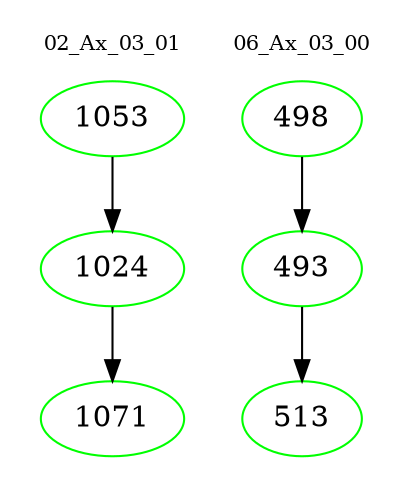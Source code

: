 digraph{
subgraph cluster_0 {
color = white
label = "02_Ax_03_01";
fontsize=10;
T0_1053 [label="1053", color="green"]
T0_1053 -> T0_1024 [color="black"]
T0_1024 [label="1024", color="green"]
T0_1024 -> T0_1071 [color="black"]
T0_1071 [label="1071", color="green"]
}
subgraph cluster_1 {
color = white
label = "06_Ax_03_00";
fontsize=10;
T1_498 [label="498", color="green"]
T1_498 -> T1_493 [color="black"]
T1_493 [label="493", color="green"]
T1_493 -> T1_513 [color="black"]
T1_513 [label="513", color="green"]
}
}
